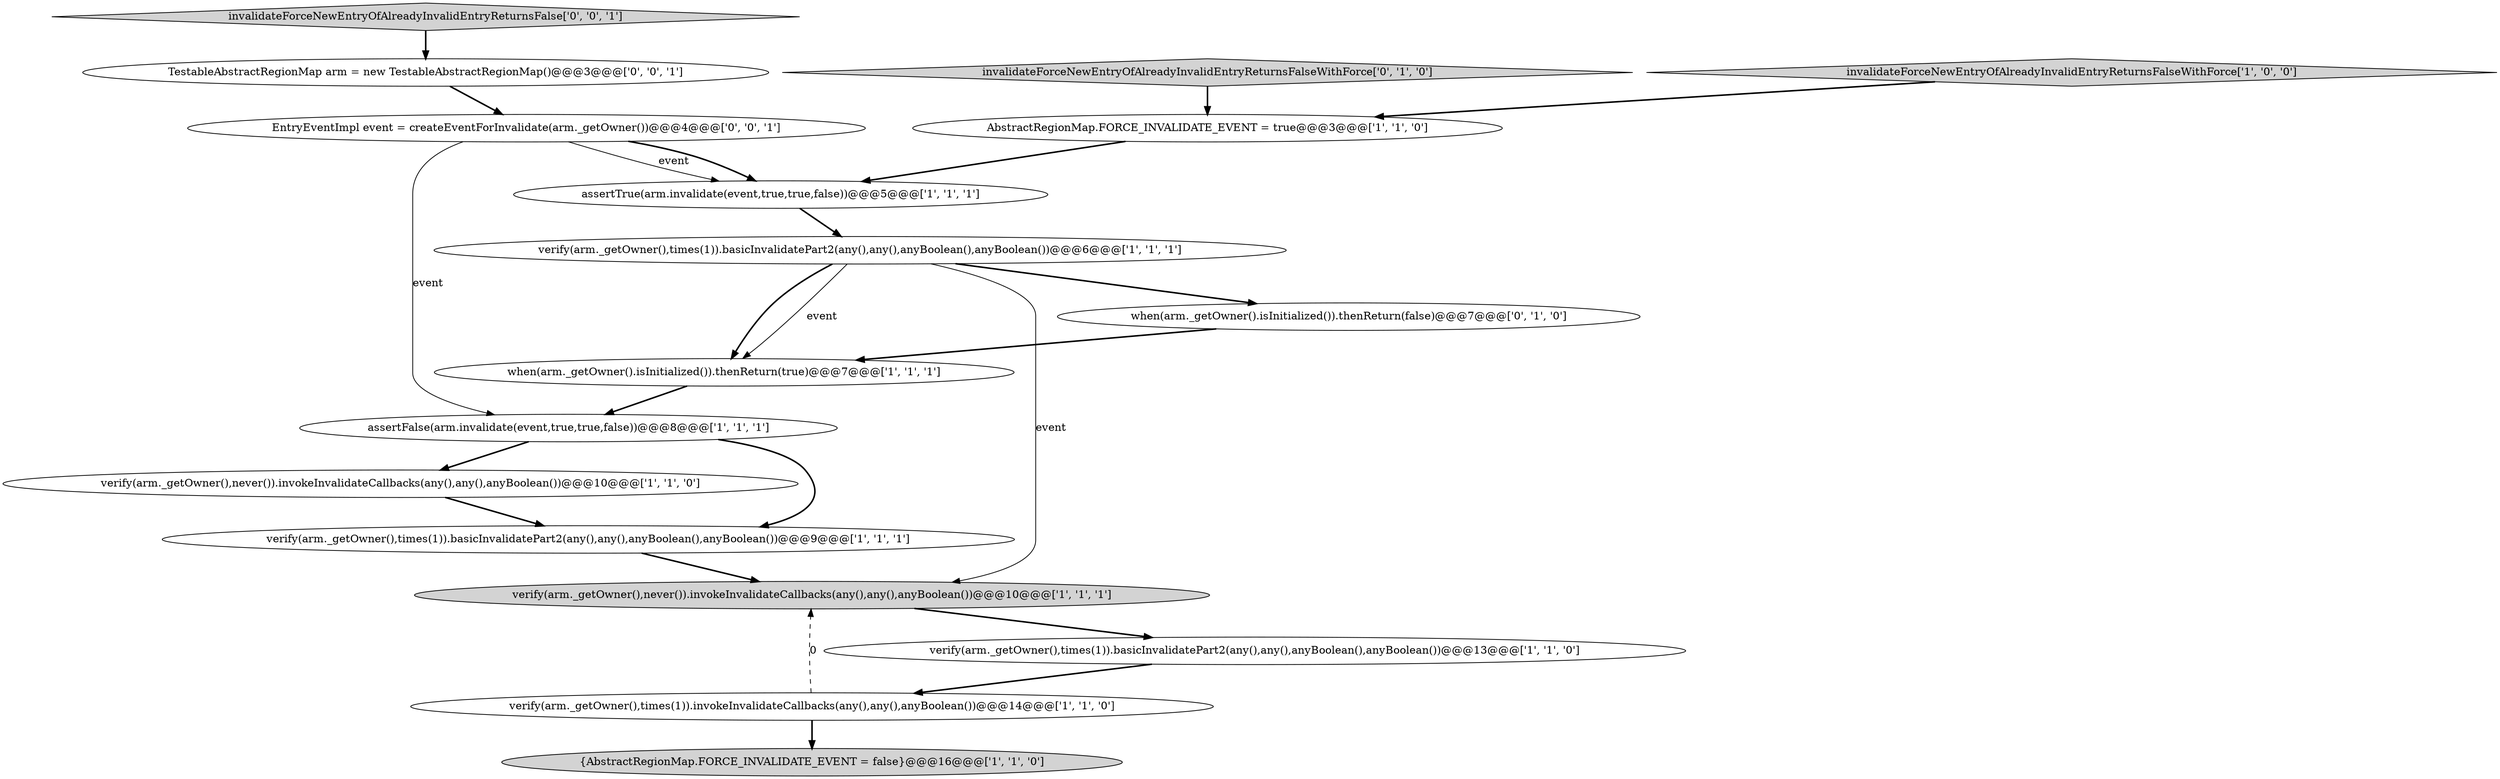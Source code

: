 digraph {
3 [style = filled, label = "when(arm._getOwner().isInitialized()).thenReturn(true)@@@7@@@['1', '1', '1']", fillcolor = white, shape = ellipse image = "AAA0AAABBB1BBB"];
10 [style = filled, label = "assertTrue(arm.invalidate(event,true,true,false))@@@5@@@['1', '1', '1']", fillcolor = white, shape = ellipse image = "AAA0AAABBB1BBB"];
1 [style = filled, label = "AbstractRegionMap.FORCE_INVALIDATE_EVENT = true@@@3@@@['1', '1', '0']", fillcolor = white, shape = ellipse image = "AAA0AAABBB1BBB"];
0 [style = filled, label = "verify(arm._getOwner(),times(1)).basicInvalidatePart2(any(),any(),anyBoolean(),anyBoolean())@@@9@@@['1', '1', '1']", fillcolor = white, shape = ellipse image = "AAA0AAABBB1BBB"];
7 [style = filled, label = "verify(arm._getOwner(),times(1)).basicInvalidatePart2(any(),any(),anyBoolean(),anyBoolean())@@@6@@@['1', '1', '1']", fillcolor = white, shape = ellipse image = "AAA0AAABBB1BBB"];
2 [style = filled, label = "verify(arm._getOwner(),never()).invokeInvalidateCallbacks(any(),any(),anyBoolean())@@@10@@@['1', '1', '1']", fillcolor = lightgray, shape = ellipse image = "AAA0AAABBB1BBB"];
5 [style = filled, label = "invalidateForceNewEntryOfAlreadyInvalidEntryReturnsFalseWithForce['1', '0', '0']", fillcolor = lightgray, shape = diamond image = "AAA0AAABBB1BBB"];
4 [style = filled, label = "verify(arm._getOwner(),never()).invokeInvalidateCallbacks(any(),any(),anyBoolean())@@@10@@@['1', '1', '0']", fillcolor = white, shape = ellipse image = "AAA0AAABBB1BBB"];
12 [style = filled, label = "invalidateForceNewEntryOfAlreadyInvalidEntryReturnsFalseWithForce['0', '1', '0']", fillcolor = lightgray, shape = diamond image = "AAA0AAABBB2BBB"];
13 [style = filled, label = "when(arm._getOwner().isInitialized()).thenReturn(false)@@@7@@@['0', '1', '0']", fillcolor = white, shape = ellipse image = "AAA1AAABBB2BBB"];
16 [style = filled, label = "EntryEventImpl event = createEventForInvalidate(arm._getOwner())@@@4@@@['0', '0', '1']", fillcolor = white, shape = ellipse image = "AAA0AAABBB3BBB"];
14 [style = filled, label = "invalidateForceNewEntryOfAlreadyInvalidEntryReturnsFalse['0', '0', '1']", fillcolor = lightgray, shape = diamond image = "AAA0AAABBB3BBB"];
11 [style = filled, label = "{AbstractRegionMap.FORCE_INVALIDATE_EVENT = false}@@@16@@@['1', '1', '0']", fillcolor = lightgray, shape = ellipse image = "AAA0AAABBB1BBB"];
9 [style = filled, label = "verify(arm._getOwner(),times(1)).invokeInvalidateCallbacks(any(),any(),anyBoolean())@@@14@@@['1', '1', '0']", fillcolor = white, shape = ellipse image = "AAA0AAABBB1BBB"];
6 [style = filled, label = "assertFalse(arm.invalidate(event,true,true,false))@@@8@@@['1', '1', '1']", fillcolor = white, shape = ellipse image = "AAA0AAABBB1BBB"];
15 [style = filled, label = "TestableAbstractRegionMap arm = new TestableAbstractRegionMap()@@@3@@@['0', '0', '1']", fillcolor = white, shape = ellipse image = "AAA0AAABBB3BBB"];
8 [style = filled, label = "verify(arm._getOwner(),times(1)).basicInvalidatePart2(any(),any(),anyBoolean(),anyBoolean())@@@13@@@['1', '1', '0']", fillcolor = white, shape = ellipse image = "AAA0AAABBB1BBB"];
9->2 [style = dashed, label="0"];
7->3 [style = solid, label="event"];
8->9 [style = bold, label=""];
9->11 [style = bold, label=""];
1->10 [style = bold, label=""];
6->4 [style = bold, label=""];
5->1 [style = bold, label=""];
6->0 [style = bold, label=""];
7->2 [style = solid, label="event"];
12->1 [style = bold, label=""];
16->6 [style = solid, label="event"];
16->10 [style = bold, label=""];
2->8 [style = bold, label=""];
3->6 [style = bold, label=""];
7->13 [style = bold, label=""];
7->3 [style = bold, label=""];
10->7 [style = bold, label=""];
15->16 [style = bold, label=""];
13->3 [style = bold, label=""];
16->10 [style = solid, label="event"];
0->2 [style = bold, label=""];
14->15 [style = bold, label=""];
4->0 [style = bold, label=""];
}
